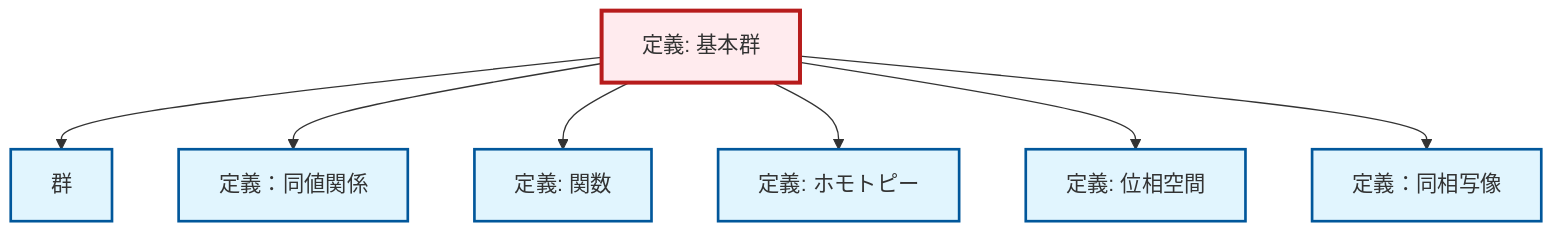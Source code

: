 graph TD
    classDef definition fill:#e1f5fe,stroke:#01579b,stroke-width:2px
    classDef theorem fill:#f3e5f5,stroke:#4a148c,stroke-width:2px
    classDef axiom fill:#fff3e0,stroke:#e65100,stroke-width:2px
    classDef example fill:#e8f5e9,stroke:#1b5e20,stroke-width:2px
    classDef current fill:#ffebee,stroke:#b71c1c,stroke-width:3px
    def-homeomorphism["定義：同相写像"]:::definition
    def-group["群"]:::definition
    def-fundamental-group["定義: 基本群"]:::definition
    def-homotopy["定義: ホモトピー"]:::definition
    def-function["定義: 関数"]:::definition
    def-topological-space["定義: 位相空間"]:::definition
    def-equivalence-relation["定義：同値関係"]:::definition
    def-fundamental-group --> def-group
    def-fundamental-group --> def-equivalence-relation
    def-fundamental-group --> def-function
    def-fundamental-group --> def-homotopy
    def-fundamental-group --> def-topological-space
    def-fundamental-group --> def-homeomorphism
    class def-fundamental-group current
